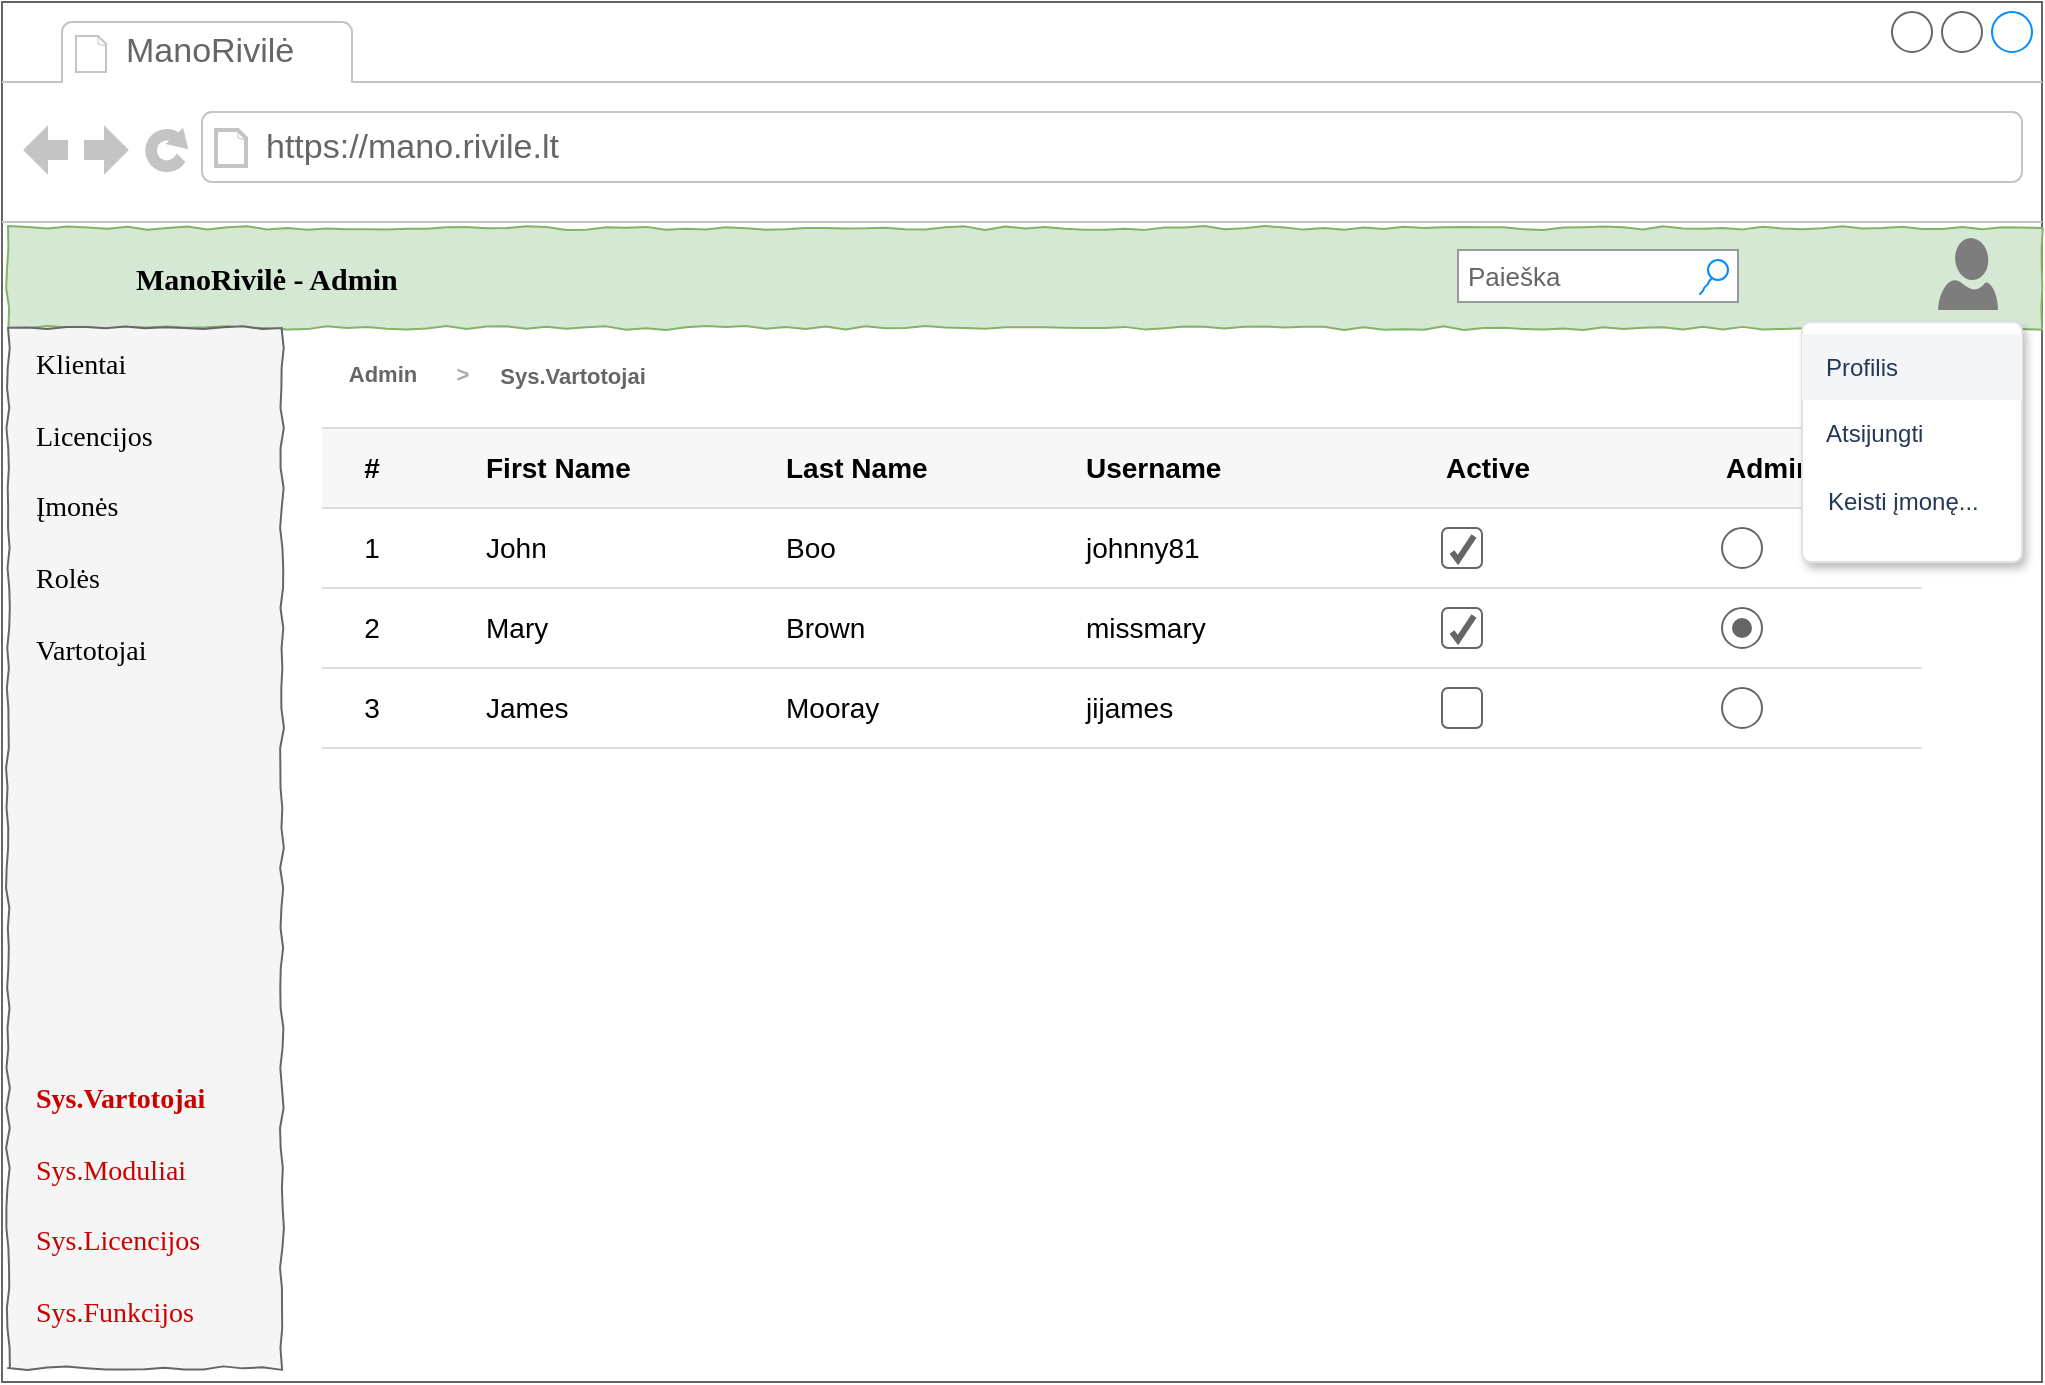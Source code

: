 <mxfile version="10.6.0" type="github"><diagram name="Page-1" id="03018318-947c-dd8e-b7a3-06fadd420f32"><mxGraphModel dx="1394" dy="-86" grid="1" gridSize="10" guides="1" tooltips="1" connect="1" arrows="1" fold="1" page="1" pageScale="1" pageWidth="1100" pageHeight="850" background="#ffffff" math="0" shadow="0"><root><mxCell id="0"/><mxCell id="1" parent="0"/><mxCell id="fAP2_1rZchPJwuQzswGs-15" value="" style="strokeWidth=1;shadow=0;dashed=0;align=center;html=1;shape=mxgraph.mockup.containers.browserWindow;rSize=0;fillColor=#ffffff;strokeColor=#666666;strokeColor2=#008cff;strokeColor3=#c4c4c4;mainText=,;recursiveResize=0;fontColor=#CC0000;" parent="1" vertex="1"><mxGeometry x="30" y="890" width="1020" height="690" as="geometry"/></mxCell><mxCell id="fAP2_1rZchPJwuQzswGs-16" value="ManoRivilė" style="strokeWidth=1;shadow=0;dashed=0;align=center;html=1;shape=mxgraph.mockup.containers.anchor;fontSize=17;fontColor=#666666;align=left;" parent="fAP2_1rZchPJwuQzswGs-15" vertex="1"><mxGeometry x="60" y="12" width="110" height="26" as="geometry"/></mxCell><mxCell id="fAP2_1rZchPJwuQzswGs-17" value="https://mano.rivile.lt" style="strokeWidth=1;shadow=0;dashed=0;align=center;html=1;shape=mxgraph.mockup.containers.anchor;rSize=0;fontSize=17;fontColor=#666666;align=left;" parent="fAP2_1rZchPJwuQzswGs-15" vertex="1"><mxGeometry x="130" y="60" width="250" height="26" as="geometry"/></mxCell><mxCell id="677b7b8949515195-10" value="" style="whiteSpace=wrap;html=1;rounded=0;shadow=0;labelBackgroundColor=none;strokeColor=#82b366;strokeWidth=1;fillColor=#d5e8d4;fontFamily=Verdana;fontSize=12;align=center;comic=1;" parent="fAP2_1rZchPJwuQzswGs-15" vertex="1"><mxGeometry x="3" y="113" width="1017" height="50" as="geometry"/></mxCell><mxCell id="677b7b8949515195-1" value="" style="whiteSpace=wrap;html=1;rounded=0;shadow=0;labelBackgroundColor=none;strokeColor=#666666;strokeWidth=1;fillColor=#f5f5f5;fontFamily=Verdana;fontSize=12;fontColor=#333333;align=center;comic=1;" parent="fAP2_1rZchPJwuQzswGs-15" vertex="1"><mxGeometry x="3" y="163" width="137" height="520" as="geometry"/></mxCell><mxCell id="677b7b8949515195-27" value="Sys.Vartotojai" style="text;html=1;points=[];align=left;verticalAlign=top;spacingTop=-4;fontSize=14;fontFamily=Verdana;fontColor=#CC0000;fontStyle=1" parent="fAP2_1rZchPJwuQzswGs-15" vertex="1"><mxGeometry x="15" y="538" width="100" height="20" as="geometry"/></mxCell><mxCell id="677b7b8949515195-28" value="Sys.Moduliai" style="text;html=1;points=[];align=left;verticalAlign=top;spacingTop=-4;fontSize=14;fontFamily=Verdana;fontColor=#CC0000;" parent="fAP2_1rZchPJwuQzswGs-15" vertex="1"><mxGeometry x="15" y="574" width="100" height="20" as="geometry"/></mxCell><mxCell id="677b7b8949515195-29" value="Sys.Licencijos" style="text;html=1;points=[];align=left;verticalAlign=top;spacingTop=-4;fontSize=14;fontFamily=Verdana;fontColor=#CC0000;" parent="fAP2_1rZchPJwuQzswGs-15" vertex="1"><mxGeometry x="15" y="609" width="100" height="20" as="geometry"/></mxCell><mxCell id="677b7b8949515195-30" value="Sys.Funkcijos" style="text;html=1;points=[];align=left;verticalAlign=top;spacingTop=-4;fontSize=14;fontFamily=Verdana;fontColor=#CC0000;" parent="fAP2_1rZchPJwuQzswGs-15" vertex="1"><mxGeometry x="15" y="645" width="100" height="20" as="geometry"/></mxCell><mxCell id="677b7b8949515195-31" value="Įmonės" style="text;html=1;points=[];align=left;verticalAlign=top;spacingTop=-4;fontSize=14;fontFamily=Verdana;fontColor=#000000;" parent="fAP2_1rZchPJwuQzswGs-15" vertex="1"><mxGeometry x="15" y="242" width="100" height="20" as="geometry"/></mxCell><mxCell id="677b7b8949515195-32" value="Rolės" style="text;html=1;points=[];align=left;verticalAlign=top;spacingTop=-4;fontSize=14;fontFamily=Verdana;fontColor=#000000;" parent="fAP2_1rZchPJwuQzswGs-15" vertex="1"><mxGeometry x="15" y="278" width="100" height="20" as="geometry"/></mxCell><mxCell id="677b7b8949515195-33" value="Vartotojai" style="text;html=1;points=[];align=left;verticalAlign=top;spacingTop=-4;fontSize=14;fontFamily=Verdana;fontColor=#000000;" parent="fAP2_1rZchPJwuQzswGs-15" vertex="1"><mxGeometry x="15" y="314" width="100" height="20" as="geometry"/></mxCell><mxCell id="677b7b8949515195-39" value="Klientai" style="text;html=1;points=[];align=left;verticalAlign=top;spacingTop=-4;fontSize=14;fontFamily=Verdana;fontColor=#000000;" parent="fAP2_1rZchPJwuQzswGs-15" vertex="1"><mxGeometry x="15" y="171" width="100" height="20" as="geometry"/></mxCell><mxCell id="677b7b8949515195-40" value="Licencijos" style="text;html=1;points=[];align=left;verticalAlign=top;spacingTop=-4;fontSize=14;fontFamily=Verdana;fontColor=#000000;" parent="fAP2_1rZchPJwuQzswGs-15" vertex="1"><mxGeometry x="15" y="207" width="100" height="20" as="geometry"/></mxCell><mxCell id="fAP2_1rZchPJwuQzswGs-23" value="" style="html=1;shadow=0;dashed=0;shape=partialRectangle;top=0;bottom=0;right=0;left=0;strokeColor=#dddddd;fillColor=#ffffff;align=left;" parent="fAP2_1rZchPJwuQzswGs-15" vertex="1"><mxGeometry x="160" y="213" width="800" height="122" as="geometry"/></mxCell><mxCell id="fAP2_1rZchPJwuQzswGs-24" value="" style="html=1;shadow=0;dashed=0;shape=mxgraph.bootstrap.horLines;strokeColor=inherit;fillColor=#000000;fillOpacity=3;resizeWidth=1;" parent="fAP2_1rZchPJwuQzswGs-23" vertex="1"><mxGeometry width="800" height="40" relative="1" as="geometry"/></mxCell><mxCell id="fAP2_1rZchPJwuQzswGs-25" value="#" style="html=1;shadow=0;dashed=0;shape=mxgraph.bootstrap.rect;strokeColor=none;fillColor=none;fontSize=14;fontStyle=1;whiteSpace=wrap;resizeHeight=1;" parent="fAP2_1rZchPJwuQzswGs-24" vertex="1"><mxGeometry width="50" height="40" relative="1" as="geometry"/></mxCell><mxCell id="fAP2_1rZchPJwuQzswGs-26" value="First Name" style="html=1;shadow=0;dashed=0;shape=mxgraph.bootstrap.rect;strokeColor=none;fillColor=none;fontSize=14;fontStyle=1;align=left;whiteSpace=wrap;resizeHeight=1;" parent="fAP2_1rZchPJwuQzswGs-24" vertex="1"><mxGeometry width="150" height="40" relative="1" as="geometry"><mxPoint x="80" as="offset"/></mxGeometry></mxCell><mxCell id="fAP2_1rZchPJwuQzswGs-27" value="Last Name" style="html=1;shadow=0;dashed=0;shape=mxgraph.bootstrap.rect;strokeColor=none;fillColor=none;fontSize=14;fontStyle=1;align=left;whiteSpace=wrap;resizeHeight=1;" parent="fAP2_1rZchPJwuQzswGs-24" vertex="1"><mxGeometry width="150" height="40" relative="1" as="geometry"><mxPoint x="230" as="offset"/></mxGeometry></mxCell><mxCell id="fAP2_1rZchPJwuQzswGs-28" value="Username" style="html=1;shadow=0;dashed=0;shape=mxgraph.bootstrap.rect;strokeColor=none;fillColor=none;fontSize=14;fontStyle=1;align=left;whiteSpace=wrap;resizeHeight=1;" parent="fAP2_1rZchPJwuQzswGs-24" vertex="1"><mxGeometry width="150" height="40" relative="1" as="geometry"><mxPoint x="380" as="offset"/></mxGeometry></mxCell><mxCell id="fAP2_1rZchPJwuQzswGs-29" value="Active" style="html=1;shadow=0;dashed=0;shape=mxgraph.bootstrap.rect;strokeColor=none;fillColor=none;fontSize=14;fontStyle=1;align=left;whiteSpace=wrap;resizeHeight=1;" parent="fAP2_1rZchPJwuQzswGs-24" vertex="1"><mxGeometry width="100" height="40" relative="1" as="geometry"><mxPoint x="560" as="offset"/></mxGeometry></mxCell><mxCell id="fAP2_1rZchPJwuQzswGs-30" value="Admin" style="html=1;shadow=0;dashed=0;shape=mxgraph.bootstrap.rect;strokeColor=none;fillColor=none;fontSize=14;fontStyle=1;align=left;whiteSpace=wrap;resizeHeight=1;" parent="fAP2_1rZchPJwuQzswGs-24" vertex="1"><mxGeometry width="100" height="40" relative="1" as="geometry"><mxPoint x="700" as="offset"/></mxGeometry></mxCell><mxCell id="fAP2_1rZchPJwuQzswGs-31" value="" style="strokeColor=inherit;fillColor=inherit;gradientColor=inherit;html=1;shadow=0;dashed=0;shape=mxgraph.bootstrap.horLines;resizeWidth=1;" parent="fAP2_1rZchPJwuQzswGs-23" vertex="1"><mxGeometry width="800" height="40" relative="1" as="geometry"><mxPoint y="40" as="offset"/></mxGeometry></mxCell><mxCell id="fAP2_1rZchPJwuQzswGs-32" value="1" style="html=1;shadow=0;dashed=0;shape=mxgraph.bootstrap.rect;strokeColor=none;fillColor=none;fontSize=14;whiteSpace=wrap;resizeHeight=1;" parent="fAP2_1rZchPJwuQzswGs-31" vertex="1"><mxGeometry width="50" height="40" relative="1" as="geometry"/></mxCell><mxCell id="fAP2_1rZchPJwuQzswGs-33" value="John" style="html=1;shadow=0;dashed=0;shape=mxgraph.bootstrap.rect;strokeColor=none;fillColor=none;fontSize=14;align=left;whiteSpace=wrap;resizeHeight=1;" parent="fAP2_1rZchPJwuQzswGs-31" vertex="1"><mxGeometry width="150" height="40" relative="1" as="geometry"><mxPoint x="80" as="offset"/></mxGeometry></mxCell><mxCell id="fAP2_1rZchPJwuQzswGs-34" value="Boo" style="html=1;shadow=0;dashed=0;shape=mxgraph.bootstrap.rect;strokeColor=none;fillColor=none;fontSize=14;align=left;whiteSpace=wrap;resizeHeight=1;" parent="fAP2_1rZchPJwuQzswGs-31" vertex="1"><mxGeometry width="150" height="40" relative="1" as="geometry"><mxPoint x="230" as="offset"/></mxGeometry></mxCell><mxCell id="fAP2_1rZchPJwuQzswGs-35" value="johnny81" style="html=1;shadow=0;dashed=0;shape=mxgraph.bootstrap.rect;strokeColor=none;fillColor=none;fontSize=14;align=left;whiteSpace=wrap;resizeHeight=1;" parent="fAP2_1rZchPJwuQzswGs-31" vertex="1"><mxGeometry width="150" height="40" relative="1" as="geometry"><mxPoint x="380" as="offset"/></mxGeometry></mxCell><mxCell id="fAP2_1rZchPJwuQzswGs-36" value="" style="html=1;shadow=0;dashed=0;shape=mxgraph.bootstrap.checkbox;strokeColor=#666666;fillColor=#ffffff;" parent="fAP2_1rZchPJwuQzswGs-31" vertex="1"><mxGeometry y="0.5" width="20" height="20" relative="1" as="geometry"><mxPoint x="560" y="-10" as="offset"/></mxGeometry></mxCell><mxCell id="fAP2_1rZchPJwuQzswGs-37" value="" style="shape=ellipse;strokeColor=#666666;html=1;fillColor=#ffffff;" parent="fAP2_1rZchPJwuQzswGs-31" vertex="1"><mxGeometry y="0.5" width="20" height="20" relative="1" as="geometry"><mxPoint x="700" y="-10" as="offset"/></mxGeometry></mxCell><mxCell id="fAP2_1rZchPJwuQzswGs-38" value="" style="strokeColor=inherit;fillColor=inherit;gradientColor=inherit;html=1;shadow=0;dashed=0;shape=mxgraph.bootstrap.horLines;resizeWidth=1;" parent="fAP2_1rZchPJwuQzswGs-23" vertex="1"><mxGeometry width="800" height="40" relative="1" as="geometry"><mxPoint y="80" as="offset"/></mxGeometry></mxCell><mxCell id="fAP2_1rZchPJwuQzswGs-39" value="2" style="html=1;shadow=0;dashed=0;shape=mxgraph.bootstrap.rect;strokeColor=none;fillColor=none;fontSize=14;whiteSpace=wrap;resizeHeight=1;" parent="fAP2_1rZchPJwuQzswGs-38" vertex="1"><mxGeometry width="50" height="40" relative="1" as="geometry"/></mxCell><mxCell id="fAP2_1rZchPJwuQzswGs-40" value="Mary" style="html=1;shadow=0;dashed=0;shape=mxgraph.bootstrap.rect;strokeColor=none;fillColor=none;fontSize=14;align=left;whiteSpace=wrap;resizeHeight=1;" parent="fAP2_1rZchPJwuQzswGs-38" vertex="1"><mxGeometry width="150" height="40" relative="1" as="geometry"><mxPoint x="80" as="offset"/></mxGeometry></mxCell><mxCell id="fAP2_1rZchPJwuQzswGs-41" value="Brown" style="html=1;shadow=0;dashed=0;shape=mxgraph.bootstrap.rect;strokeColor=none;fillColor=none;fontSize=14;align=left;whiteSpace=wrap;resizeHeight=1;" parent="fAP2_1rZchPJwuQzswGs-38" vertex="1"><mxGeometry width="150" height="40" relative="1" as="geometry"><mxPoint x="230" as="offset"/></mxGeometry></mxCell><mxCell id="fAP2_1rZchPJwuQzswGs-42" value="missmary" style="html=1;shadow=0;dashed=0;shape=mxgraph.bootstrap.rect;strokeColor=none;fillColor=none;fontSize=14;align=left;whiteSpace=wrap;resizeHeight=1;" parent="fAP2_1rZchPJwuQzswGs-38" vertex="1"><mxGeometry width="150" height="40" relative="1" as="geometry"><mxPoint x="380" as="offset"/></mxGeometry></mxCell><mxCell id="fAP2_1rZchPJwuQzswGs-43" value="" style="html=1;shadow=0;dashed=0;shape=mxgraph.bootstrap.checkbox;strokeColor=#666666;fillColor=#ffffff;" parent="fAP2_1rZchPJwuQzswGs-38" vertex="1"><mxGeometry y="0.5" width="20" height="20" relative="1" as="geometry"><mxPoint x="560" y="-10" as="offset"/></mxGeometry></mxCell><mxCell id="fAP2_1rZchPJwuQzswGs-44" value="" style="html=1;shadow=0;dashed=0;shape=mxgraph.bootstrap.radioButton;strokeColor=#666666;fillColor=#ffffff;" parent="fAP2_1rZchPJwuQzswGs-38" vertex="1"><mxGeometry y="0.5" width="20" height="20" relative="1" as="geometry"><mxPoint x="700" y="-10" as="offset"/></mxGeometry></mxCell><mxCell id="fAP2_1rZchPJwuQzswGs-45" value="" style="strokeColor=inherit;fillColor=inherit;gradientColor=inherit;html=1;shadow=0;dashed=0;shape=mxgraph.bootstrap.horLines;resizeWidth=1;" parent="fAP2_1rZchPJwuQzswGs-23" vertex="1"><mxGeometry width="800" height="40" relative="1" as="geometry"><mxPoint y="120" as="offset"/></mxGeometry></mxCell><mxCell id="fAP2_1rZchPJwuQzswGs-46" value="3" style="html=1;shadow=0;dashed=0;shape=mxgraph.bootstrap.rect;strokeColor=none;fillColor=none;fontSize=14;whiteSpace=wrap;resizeHeight=1;" parent="fAP2_1rZchPJwuQzswGs-45" vertex="1"><mxGeometry width="50" height="40" relative="1" as="geometry"/></mxCell><mxCell id="fAP2_1rZchPJwuQzswGs-47" value="James" style="html=1;shadow=0;dashed=0;shape=mxgraph.bootstrap.rect;strokeColor=none;fillColor=none;fontSize=14;align=left;whiteSpace=wrap;resizeHeight=1;" parent="fAP2_1rZchPJwuQzswGs-45" vertex="1"><mxGeometry width="150" height="40" relative="1" as="geometry"><mxPoint x="80" as="offset"/></mxGeometry></mxCell><mxCell id="fAP2_1rZchPJwuQzswGs-48" value="Mooray" style="html=1;shadow=0;dashed=0;shape=mxgraph.bootstrap.rect;strokeColor=none;fillColor=none;fontSize=14;align=left;whiteSpace=wrap;resizeHeight=1;" parent="fAP2_1rZchPJwuQzswGs-45" vertex="1"><mxGeometry width="150" height="40" relative="1" as="geometry"><mxPoint x="230" as="offset"/></mxGeometry></mxCell><mxCell id="fAP2_1rZchPJwuQzswGs-49" value="jijames" style="html=1;shadow=0;dashed=0;shape=mxgraph.bootstrap.rect;strokeColor=none;fillColor=none;fontSize=14;align=left;whiteSpace=wrap;resizeHeight=1;" parent="fAP2_1rZchPJwuQzswGs-45" vertex="1"><mxGeometry width="150" height="40" relative="1" as="geometry"><mxPoint x="380" as="offset"/></mxGeometry></mxCell><mxCell id="fAP2_1rZchPJwuQzswGs-50" value="" style="html=1;shadow=0;dashed=0;shape=mxgraph.bootstrap.rrect;rSize=3;strokeColor=#666666;fillColor=#ffffff;" parent="fAP2_1rZchPJwuQzswGs-45" vertex="1"><mxGeometry y="0.5" width="20" height="20" relative="1" as="geometry"><mxPoint x="560" y="-10" as="offset"/></mxGeometry></mxCell><mxCell id="fAP2_1rZchPJwuQzswGs-51" value="" style="shape=ellipse;strokeColor=#666666;fillColor=#ffffff;html=1;" parent="fAP2_1rZchPJwuQzswGs-45" vertex="1"><mxGeometry y="0.5" width="20" height="20" relative="1" as="geometry"><mxPoint x="700" y="-10" as="offset"/></mxGeometry></mxCell><mxCell id="fAP2_1rZchPJwuQzswGs-59" value="" style="shape=image;html=1;verticalAlign=top;verticalLabelPosition=bottom;labelBackgroundColor=#ffffff;imageAspect=0;aspect=fixed;image=https://cdn2.iconfinder.com/data/icons/basic-ui-elements-16/117/layout-128.png;fontColor=#CC0000;align=left;" parent="fAP2_1rZchPJwuQzswGs-15" vertex="1"><mxGeometry x="12" y="118" width="42" height="42" as="geometry"/></mxCell><mxCell id="fAP2_1rZchPJwuQzswGs-60" value="" style="shadow=0;dashed=0;html=1;strokeColor=none;labelPosition=center;verticalLabelPosition=bottom;verticalAlign=top;align=center;shape=mxgraph.azure.user;fillColor=#7D7D7D;fontColor=#CC0000;" parent="fAP2_1rZchPJwuQzswGs-15" vertex="1"><mxGeometry x="968" y="118" width="30" height="36" as="geometry"/></mxCell><mxCell id="fAP2_1rZchPJwuQzswGs-61" value="" style="shape=image;html=1;verticalAlign=top;verticalLabelPosition=bottom;labelBackgroundColor=#ffffff;imageAspect=0;aspect=fixed;image=https://cdn3.iconfinder.com/data/icons/faticons/32/arrow-down-01-128.png;fontColor=#CC0000;align=left;" parent="fAP2_1rZchPJwuQzswGs-15" vertex="1"><mxGeometry x="950" y="140" width="20" height="20" as="geometry"/></mxCell><mxCell id="fAP2_1rZchPJwuQzswGs-68" value="" style="shape=image;html=1;verticalAlign=top;verticalLabelPosition=bottom;labelBackgroundColor=#ffffff;imageAspect=0;aspect=fixed;image=https://cdn3.iconfinder.com/data/icons/interface-39/24/freebies1_expanded-07-128.png;fontColor=#CC0000;align=left;" parent="fAP2_1rZchPJwuQzswGs-15" vertex="1"><mxGeometry x="900" y="122.5" width="27" height="27" as="geometry"/></mxCell><mxCell id="fAP2_1rZchPJwuQzswGs-73" value="Paieška" style="strokeWidth=1;shadow=0;dashed=0;align=center;html=1;shape=mxgraph.mockup.forms.searchBox;strokeColor=#999999;mainText=;fillColor=#ffffff;strokeColor2=#008cff;fontColor=#666666;fontSize=13;align=left;spacingLeft=3;rounded=0;labelBackgroundColor=none;comic=1;" parent="fAP2_1rZchPJwuQzswGs-15" vertex="1"><mxGeometry x="728" y="124" width="140" height="26" as="geometry"/></mxCell><mxCell id="fAP2_1rZchPJwuQzswGs-74" value="Admin" style="strokeWidth=1;shadow=0;dashed=0;align=center;html=1;shape=mxgraph.mockup.navigation.anchor;fontSize=11;fontColor=#666666;fontStyle=1;" parent="fAP2_1rZchPJwuQzswGs-15" vertex="1"><mxGeometry x="160" y="171" width="60" height="30" as="geometry"/></mxCell><mxCell id="fAP2_1rZchPJwuQzswGs-75" value="&amp;gt;" style="strokeWidth=1;shadow=0;dashed=0;align=center;html=1;shape=mxgraph.mockup.navigation.anchor;fontSize=11;fontColor=#aaaaaa;fontStyle=1;" parent="fAP2_1rZchPJwuQzswGs-15" vertex="1"><mxGeometry x="220" y="171" width="20" height="30" as="geometry"/></mxCell><mxCell id="fAP2_1rZchPJwuQzswGs-76" value="Sys.Vartotojai" style="strokeWidth=1;shadow=0;dashed=0;align=center;html=1;shape=mxgraph.mockup.navigation.anchor;fontSize=11;fontColor=#666666;fontStyle=1;" parent="fAP2_1rZchPJwuQzswGs-15" vertex="1"><mxGeometry x="255" y="172" width="60" height="30" as="geometry"/></mxCell><mxCell id="677b7b8949515195-2" value="&lt;div style=&quot;text-align: left ; font-size: 15px&quot;&gt;ManoRivilė - Admin&lt;/div&gt;" style="whiteSpace=wrap;html=1;rounded=0;shadow=0;labelBackgroundColor=none;strokeColor=none;strokeWidth=1;fillColor=none;fontFamily=Verdana;fontSize=15;fontColor=#000000;align=left;comic=1;fontStyle=1" parent="fAP2_1rZchPJwuQzswGs-15" vertex="1"><mxGeometry x="65" y="120" width="395" height="35" as="geometry"/></mxCell><mxCell id="fAP2_1rZchPJwuQzswGs-84" value="" style="rounded=1;fillColor=#ffffff;strokeColor=#DFE1E5;shadow=1;html=1;arcSize=4;fontSize=15;fontColor=#000000;align=left;" parent="fAP2_1rZchPJwuQzswGs-15" vertex="1"><mxGeometry x="900" y="160" width="110" height="120" as="geometry"/></mxCell><mxCell id="fAP2_1rZchPJwuQzswGs-85" value="Profilis" style="rounded=0;fillColor=#F4F5F7;strokeColor=none;shadow=0;html=1;align=left;fontSize=12;spacingLeft=10;fontColor=#253858;resizeWidth=1" parent="fAP2_1rZchPJwuQzswGs-84" vertex="1"><mxGeometry width="110" height="33" relative="1" as="geometry"><mxPoint y="6" as="offset"/></mxGeometry></mxCell><mxCell id="fAP2_1rZchPJwuQzswGs-86" value="Atsijungti" style="rounded=0;fillColor=none;strokeColor=none;shadow=0;html=1;align=left;fontSize=12;spacingLeft=10;fontColor=#253858;resizeWidth=1" parent="fAP2_1rZchPJwuQzswGs-84" vertex="1"><mxGeometry width="110" height="33" relative="1" as="geometry"><mxPoint y="39" as="offset"/></mxGeometry></mxCell><mxCell id="fAP2_1rZchPJwuQzswGs-91" value="Keisti įmonę..." style="rounded=0;fillColor=none;strokeColor=none;shadow=0;html=1;align=left;fontSize=12;spacingLeft=10;fontColor=#253858;resizeWidth=1" parent="1" vertex="1"><mxGeometry x="931" y="1084" width="110" height="33" as="geometry"><mxPoint y="39" as="offset"/></mxGeometry></mxCell></root></mxGraphModel></diagram><diagram id="7EPbFMa6QlgLU-lWqpWU" name="Klientas"><mxGraphModel dx="1394" dy="715" grid="1" gridSize="10" guides="1" tooltips="1" connect="1" arrows="1" fold="1" page="1" pageScale="1" pageWidth="827" pageHeight="1169" math="0" shadow="0"><root><mxCell id="37kG31aYS3gKMRW-WmpF-0"/><mxCell id="37kG31aYS3gKMRW-WmpF-1" parent="37kG31aYS3gKMRW-WmpF-0"/><mxCell id="37kG31aYS3gKMRW-WmpF-4" value="" style="strokeWidth=1;shadow=0;dashed=0;align=center;html=1;shape=mxgraph.mockup.forms.rrect;rSize=0;strokeColor=#999999;fillColor=#ffffff;" vertex="1" parent="37kG31aYS3gKMRW-WmpF-1"><mxGeometry x="125" y="60" width="545" height="560" as="geometry"/></mxCell><mxCell id="37kG31aYS3gKMRW-WmpF-5" value="Kliento informacija" style="strokeWidth=1;shadow=0;dashed=0;align=center;html=1;shape=mxgraph.mockup.forms.anchor;fontSize=12;fontColor=#666666;align=left;resizeWidth=1;spacingLeft=0;fontStyle=1" vertex="1" parent="37kG31aYS3gKMRW-WmpF-4"><mxGeometry width="251.989" height="20" relative="1" as="geometry"><mxPoint x="10" y="10" as="offset"/></mxGeometry></mxCell><mxCell id="37kG31aYS3gKMRW-WmpF-6" value="" style="shape=line;strokeColor=#ddeeff;strokeWidth=2;html=1;resizeWidth=1;" vertex="1" parent="37kG31aYS3gKMRW-WmpF-4"><mxGeometry width="520" height="10" relative="1" as="geometry"><mxPoint x="10" y="30" as="offset"/></mxGeometry></mxCell><mxCell id="37kG31aYS3gKMRW-WmpF-8" value="012345678" style="strokeWidth=1;shadow=0;dashed=0;align=center;html=1;shape=mxgraph.mockup.forms.rrect;rSize=0;strokeColor=#999999;fontColor=#666666;align=left;spacingLeft=5;resizeWidth=1;" vertex="1" parent="37kG31aYS3gKMRW-WmpF-4"><mxGeometry width="234.409" height="25" relative="1" as="geometry"><mxPoint x="150" y="40" as="offset"/></mxGeometry></mxCell><mxCell id="37kG31aYS3gKMRW-WmpF-10" value="UAB Trys Berželiai" style="strokeWidth=1;shadow=0;dashed=0;align=center;html=1;shape=mxgraph.mockup.forms.rrect;rSize=0;strokeColor=#999999;fontColor=#666666;align=left;spacingLeft=5;resizeWidth=1;" vertex="1" parent="37kG31aYS3gKMRW-WmpF-4"><mxGeometry width="234.409" height="25" relative="1" as="geometry"><mxPoint x="150" y="71" as="offset"/></mxGeometry></mxCell><mxCell id="37kG31aYS3gKMRW-WmpF-11" value="Saugoti ir uždaryti" style="strokeWidth=1;shadow=0;dashed=0;align=center;html=1;shape=mxgraph.mockup.forms.rrect;rSize=5;strokeColor=none;fontColor=#ffffff;fillColor=#66bbff;fontSize=16;fontStyle=1;" vertex="1" parent="37kG31aYS3gKMRW-WmpF-4"><mxGeometry y="1" width="170" height="30" relative="1" as="geometry"><mxPoint x="187.5" y="-51" as="offset"/></mxGeometry></mxCell><mxCell id="37kG31aYS3gKMRW-WmpF-13" value="" style="shape=line;strokeColor=#ddeeff;strokeWidth=2;html=1;resizeWidth=1;" vertex="1" parent="37kG31aYS3gKMRW-WmpF-4"><mxGeometry y="1" width="480.538" height="10" relative="1" as="geometry"><mxPoint x="10" y="-280" as="offset"/></mxGeometry></mxCell><mxCell id="37kG31aYS3gKMRW-WmpF-16" value="Kodas:" style="text;html=1;resizable=0;autosize=1;align=right;verticalAlign=middle;points=[];fillColor=none;strokeColor=none;rounded=0;labelBackgroundColor=none;fontColor=#4D4D4D;" vertex="1" parent="37kG31aYS3gKMRW-WmpF-4"><mxGeometry x="5.86" y="42" width="140" height="20" as="geometry"/></mxCell><mxCell id="37kG31aYS3gKMRW-WmpF-17" value="Pavadinimas:" style="text;html=1;resizable=0;autosize=1;align=right;verticalAlign=middle;points=[];fillColor=none;strokeColor=none;rounded=0;labelBackgroundColor=none;fontColor=#4D4D4D;" vertex="1" parent="37kG31aYS3gKMRW-WmpF-4"><mxGeometry x="5.86" y="72" width="140" height="20" as="geometry"/></mxCell><mxCell id="37kG31aYS3gKMRW-WmpF-25" value="Kauno g.5, Vilnius" style="strokeWidth=1;shadow=0;dashed=0;align=center;html=1;shape=mxgraph.mockup.forms.rrect;rSize=0;strokeColor=#999999;fontColor=#666666;align=left;spacingLeft=5;resizeWidth=1;" vertex="1" parent="37kG31aYS3gKMRW-WmpF-4"><mxGeometry width="234.409" height="25" relative="1" as="geometry"><mxPoint x="150" y="102" as="offset"/></mxGeometry></mxCell><mxCell id="37kG31aYS3gKMRW-WmpF-26" value="Adresas:" style="text;html=1;resizable=0;autosize=1;align=right;verticalAlign=middle;points=[];fillColor=none;strokeColor=none;rounded=0;labelBackgroundColor=none;fontColor=#4D4D4D;" vertex="1" parent="37kG31aYS3gKMRW-WmpF-4"><mxGeometry x="5.86" y="103.0" width="140" height="20" as="geometry"/></mxCell><mxCell id="37kG31aYS3gKMRW-WmpF-28" value="" style="shape=image;html=1;verticalAlign=top;verticalLabelPosition=bottom;labelBackgroundColor=#ffffff;imageAspect=0;aspect=fixed;image=https://cdn0.iconfinder.com/data/icons/slim-square-icons-basics/100/basics-22-128.png;fontColor=#4D4D4D;align=right;" vertex="1" parent="37kG31aYS3gKMRW-WmpF-4"><mxGeometry x="518.317" y="8" width="20.25" height="20.25" as="geometry"/></mxCell><mxCell id="37kG31aYS3gKMRW-WmpF-29" value="PVM kodas:" style="text;html=1;resizable=0;autosize=1;align=right;verticalAlign=middle;points=[];fillColor=none;strokeColor=none;rounded=0;labelBackgroundColor=none;fontColor=#4D4D4D;" vertex="1" parent="37kG31aYS3gKMRW-WmpF-4"><mxGeometry x="5.86" y="135" width="140" height="20" as="geometry"/></mxCell><mxCell id="37kG31aYS3gKMRW-WmpF-30" value="000123655489" style="strokeWidth=1;shadow=0;dashed=0;align=center;html=1;shape=mxgraph.mockup.forms.rrect;rSize=0;strokeColor=#999999;fontColor=#666666;align=left;spacingLeft=5;resizeWidth=1;" vertex="1" parent="37kG31aYS3gKMRW-WmpF-4"><mxGeometry width="234.409" height="25" relative="1" as="geometry"><mxPoint x="150" y="134" as="offset"/></mxGeometry></mxCell><mxCell id="37kG31aYS3gKMRW-WmpF-31" value="Serveriai" style="strokeWidth=1;shadow=0;dashed=0;align=center;shape=mxgraph.mockup.forms.anchor;fontSize=12;fontColor=#666666;align=left;resizeWidth=1;spacingLeft=0;fontStyle=1;strokeColor=none;fillColor=none;html=1;" vertex="1" parent="37kG31aYS3gKMRW-WmpF-4"><mxGeometry x="11.72" y="250" width="251.989" height="20.0" as="geometry"><mxPoint x="10" y="10" as="offset"/></mxGeometry></mxCell><mxCell id="37kG31aYS3gKMRW-WmpF-33" value="" style="html=1;verticalLabelPosition=bottom;align=center;labelBackgroundColor=#ffffff;verticalAlign=top;strokeWidth=2;strokeColor=#0080F0;fillColor=#ffffff;shadow=0;dashed=0;shape=mxgraph.ios7.icons.add;fontColor=#4D4D4D;aspect=fixed;" vertex="1" parent="37kG31aYS3gKMRW-WmpF-4"><mxGeometry x="83" y="259" width="21" height="21" as="geometry"/></mxCell><mxCell id="37kG31aYS3gKMRW-WmpF-37" value="Atstovas:" style="text;html=1;resizable=0;autosize=1;align=right;verticalAlign=middle;points=[];fillColor=none;strokeColor=none;rounded=0;labelBackgroundColor=none;fontColor=#4D4D4D;" vertex="1" parent="37kG31aYS3gKMRW-WmpF-4"><mxGeometry x="5.86" y="166" width="140" height="20" as="geometry"/></mxCell><mxCell id="37kG31aYS3gKMRW-WmpF-38" value="UAB Rivilė" style="strokeWidth=1;shadow=0;dashed=0;align=center;html=1;shape=mxgraph.mockup.forms.comboBox;strokeColor=#999999;fillColor=#E6E6E6;align=left;fillColor2=#aaddff;mainText=;fontColor=#666666;fontSize=12;spacingLeft=3;labelBackgroundColor=none;gradientColor=none;" vertex="1" parent="37kG31aYS3gKMRW-WmpF-4"><mxGeometry x="150" y="166" width="234.409" height="25" as="geometry"/></mxCell><mxCell id="37kG31aYS3gKMRW-WmpF-39" value="S1" style="strokeWidth=1;shadow=0;dashed=0;align=center;html=1;shape=mxgraph.mockup.forms.rrect;rSize=0;strokeColor=#999999;fontColor=#666666;align=left;spacingLeft=5;resizeWidth=1;" vertex="1" parent="37kG31aYS3gKMRW-WmpF-4"><mxGeometry width="82.043" height="25" relative="1" as="geometry"><mxPoint x="150" y="289" as="offset"/></mxGeometry></mxCell><mxCell id="37kG31aYS3gKMRW-WmpF-40" value="Trumpas pavadinimas:" style="text;html=1;resizable=0;autosize=1;align=right;verticalAlign=middle;points=[];fillColor=none;strokeColor=none;rounded=0;labelBackgroundColor=none;fontColor=#4D4D4D;" vertex="1" parent="37kG31aYS3gKMRW-WmpF-4"><mxGeometry x="5.86" y="291" width="140" height="20" as="geometry"/></mxCell><mxCell id="37kG31aYS3gKMRW-WmpF-44" value="7e505092-cb40-4683-97e4-1a18ad431e15" style="strokeWidth=1;shadow=0;dashed=0;align=center;html=1;shape=mxgraph.mockup.forms.rrect;rSize=0;strokeColor=#999999;fontColor=#666666;align=left;spacingLeft=5;resizeWidth=1;fillColor=#E6E6E6;" vertex="1" parent="37kG31aYS3gKMRW-WmpF-4"><mxGeometry width="269.802" height="25" relative="1" as="geometry"><mxPoint x="245" y="289" as="offset"/></mxGeometry></mxCell><mxCell id="37kG31aYS3gKMRW-WmpF-45" value="" style="shape=image;html=1;verticalAlign=top;verticalLabelPosition=bottom;labelBackgroundColor=#ffffff;imageAspect=0;aspect=fixed;image=https://cdn1.iconfinder.com/data/icons/hawcons/32/699028-icon-40-clipboard-list-128.png;strokeColor=#000000;fillColor=#E6E6E6;gradientColor=none;fontSize=12;fontColor=#4D4D4D;align=right;" vertex="1" parent="37kG31aYS3gKMRW-WmpF-4"><mxGeometry x="496" y="289" width="22.179" height="22.179" as="geometry"/></mxCell><mxCell id="37kG31aYS3gKMRW-WmpF-47" value="&lt;font style=&quot;font-size: 12px&quot;&gt;Atstovas&lt;/font&gt;" style="strokeWidth=1;shadow=0;dashed=0;align=center;html=1;shape=mxgraph.mockup.forms.rrect;rSize=0;fillColor=#eeeeee;strokeColor=#999999;gradientColor=#cccccc;align=left;spacingLeft=4;fontSize=17;fontColor=#666666;labelPosition=right;labelBackgroundColor=none;" vertex="1" parent="37kG31aYS3gKMRW-WmpF-4"><mxGeometry x="150" y="200" width="15" height="15" as="geometry"/></mxCell><mxCell id="37kG31aYS3gKMRW-WmpF-56" value="S2" style="strokeWidth=1;shadow=0;dashed=0;align=center;html=1;shape=mxgraph.mockup.forms.rrect;rSize=0;strokeColor=#999999;fontColor=#666666;align=left;spacingLeft=5;resizeWidth=1;" vertex="1" parent="37kG31aYS3gKMRW-WmpF-4"><mxGeometry width="82.043" height="25" relative="1" as="geometry"><mxPoint x="149.5" y="319.5" as="offset"/></mxGeometry></mxCell><mxCell id="37kG31aYS3gKMRW-WmpF-57" value="e87a1c86-de47-4234-b9cb-86c32a9469ad" style="strokeWidth=1;shadow=0;dashed=0;align=center;html=1;shape=mxgraph.mockup.forms.rrect;rSize=0;strokeColor=#999999;fontColor=#666666;align=left;spacingLeft=5;resizeWidth=1;fillColor=#E6E6E6;" vertex="1" parent="37kG31aYS3gKMRW-WmpF-4"><mxGeometry width="269.802" height="25" relative="1" as="geometry"><mxPoint x="244.5" y="319.5" as="offset"/></mxGeometry></mxCell><mxCell id="37kG31aYS3gKMRW-WmpF-58" value="Trumpas pavadinimas:" style="text;html=1;resizable=0;autosize=1;align=right;verticalAlign=middle;points=[];fillColor=none;strokeColor=none;rounded=0;labelBackgroundColor=none;fontColor=#4D4D4D;" vertex="1" parent="37kG31aYS3gKMRW-WmpF-4"><mxGeometry x="5.36" y="321.5" width="140" height="20" as="geometry"/></mxCell><mxCell id="37kG31aYS3gKMRW-WmpF-59" value="" style="shape=image;html=1;verticalAlign=top;verticalLabelPosition=bottom;labelBackgroundColor=#ffffff;imageAspect=0;aspect=fixed;image=https://cdn1.iconfinder.com/data/icons/hawcons/32/699028-icon-40-clipboard-list-128.png;strokeColor=#000000;fillColor=#E6E6E6;gradientColor=none;fontSize=12;fontColor=#4D4D4D;align=right;" vertex="1" parent="37kG31aYS3gKMRW-WmpF-4"><mxGeometry x="495.5" y="319.5" width="22.179" height="22.179" as="geometry"/></mxCell><mxCell id="37kG31aYS3gKMRW-WmpF-61" value="Kontaktai" style="strokeWidth=1;shadow=0;dashed=0;align=center;html=1;shape=mxgraph.mockup.forms.uRect;fontSize=17;fontColor=#666666;align=left;spacingLeft=5;strokeColor=#666666;fillColor=#ffffff;labelBackgroundColor=none;" vertex="1" parent="37kG31aYS3gKMRW-WmpF-1"><mxGeometry x="25" y="640" width="100" height="30" as="geometry"/></mxCell><mxCell id="37kG31aYS3gKMRW-WmpF-62" value="Serveriai" style="strokeWidth=1;shadow=0;dashed=0;align=center;html=1;shape=mxgraph.mockup.forms.uRect;fontSize=17;fontColor=#ffffff;align=left;spacingLeft=5;strokeColor=#008cff;fillColor=#008cff;labelBackgroundColor=none;" vertex="1" parent="37kG31aYS3gKMRW-WmpF-1"><mxGeometry x="130" y="640" width="100" height="30" as="geometry"/></mxCell><mxCell id="37kG31aYS3gKMRW-WmpF-63" value="Įmonės" style="strokeWidth=1;shadow=0;dashed=0;align=center;html=1;shape=mxgraph.mockup.forms.uRect;fontSize=17;fontColor=#666666;align=left;spacingLeft=5;strokeColor=#666666;fillColor=#ffffff;labelBackgroundColor=none;" vertex="1" parent="37kG31aYS3gKMRW-WmpF-1"><mxGeometry x="235" y="640" width="100" height="30" as="geometry"/></mxCell><mxCell id="37kG31aYS3gKMRW-WmpF-64" value="Rolės" style="strokeWidth=1;shadow=0;dashed=0;align=center;html=1;shape=mxgraph.mockup.forms.uRect;fontSize=17;fontColor=#666666;align=left;spacingLeft=5;strokeColor=#666666;fillColor=#ffffff;labelBackgroundColor=none;" vertex="1" parent="37kG31aYS3gKMRW-WmpF-1"><mxGeometry x="445" y="640" width="100" height="30" as="geometry"/></mxCell><mxCell id="37kG31aYS3gKMRW-WmpF-65" value="Licencijos" style="strokeWidth=1;shadow=0;dashed=0;align=center;html=1;shape=mxgraph.mockup.forms.uRect;fontSize=17;fontColor=#666666;align=left;spacingLeft=5;strokeColor=#666666;fillColor=#ffffff;labelBackgroundColor=none;" vertex="1" parent="37kG31aYS3gKMRW-WmpF-1"><mxGeometry x="340" y="640" width="100" height="30" as="geometry"/></mxCell><mxCell id="37kG31aYS3gKMRW-WmpF-66" value="Vartotojai" style="strokeWidth=1;shadow=0;dashed=0;align=center;html=1;shape=mxgraph.mockup.forms.uRect;fontSize=17;fontColor=#666666;align=left;spacingLeft=5;strokeColor=#666666;fillColor=#ffffff;labelBackgroundColor=none;" vertex="1" parent="37kG31aYS3gKMRW-WmpF-1"><mxGeometry x="550" y="640" width="100" height="30" as="geometry"/></mxCell></root></mxGraphModel></diagram></mxfile>